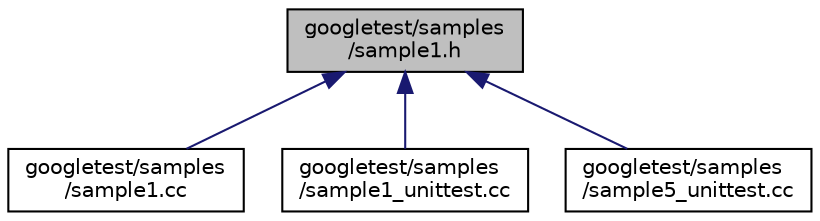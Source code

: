 digraph "googletest/samples/sample1.h"
{
 // LATEX_PDF_SIZE
  edge [fontname="Helvetica",fontsize="10",labelfontname="Helvetica",labelfontsize="10"];
  node [fontname="Helvetica",fontsize="10",shape=record];
  Node1 [label="googletest/samples\l/sample1.h",height=0.2,width=0.4,color="black", fillcolor="grey75", style="filled", fontcolor="black",tooltip=" "];
  Node1 -> Node2 [dir="back",color="midnightblue",fontsize="10",style="solid",fontname="Helvetica"];
  Node2 [label="googletest/samples\l/sample1.cc",height=0.2,width=0.4,color="black", fillcolor="white", style="filled",URL="$googletest_2samples_2sample1_8cc.html",tooltip=" "];
  Node1 -> Node3 [dir="back",color="midnightblue",fontsize="10",style="solid",fontname="Helvetica"];
  Node3 [label="googletest/samples\l/sample1_unittest.cc",height=0.2,width=0.4,color="black", fillcolor="white", style="filled",URL="$googletest_2samples_2sample1__unittest_8cc.html",tooltip=" "];
  Node1 -> Node4 [dir="back",color="midnightblue",fontsize="10",style="solid",fontname="Helvetica"];
  Node4 [label="googletest/samples\l/sample5_unittest.cc",height=0.2,width=0.4,color="black", fillcolor="white", style="filled",URL="$googletest_2samples_2sample5__unittest_8cc.html",tooltip=" "];
}
